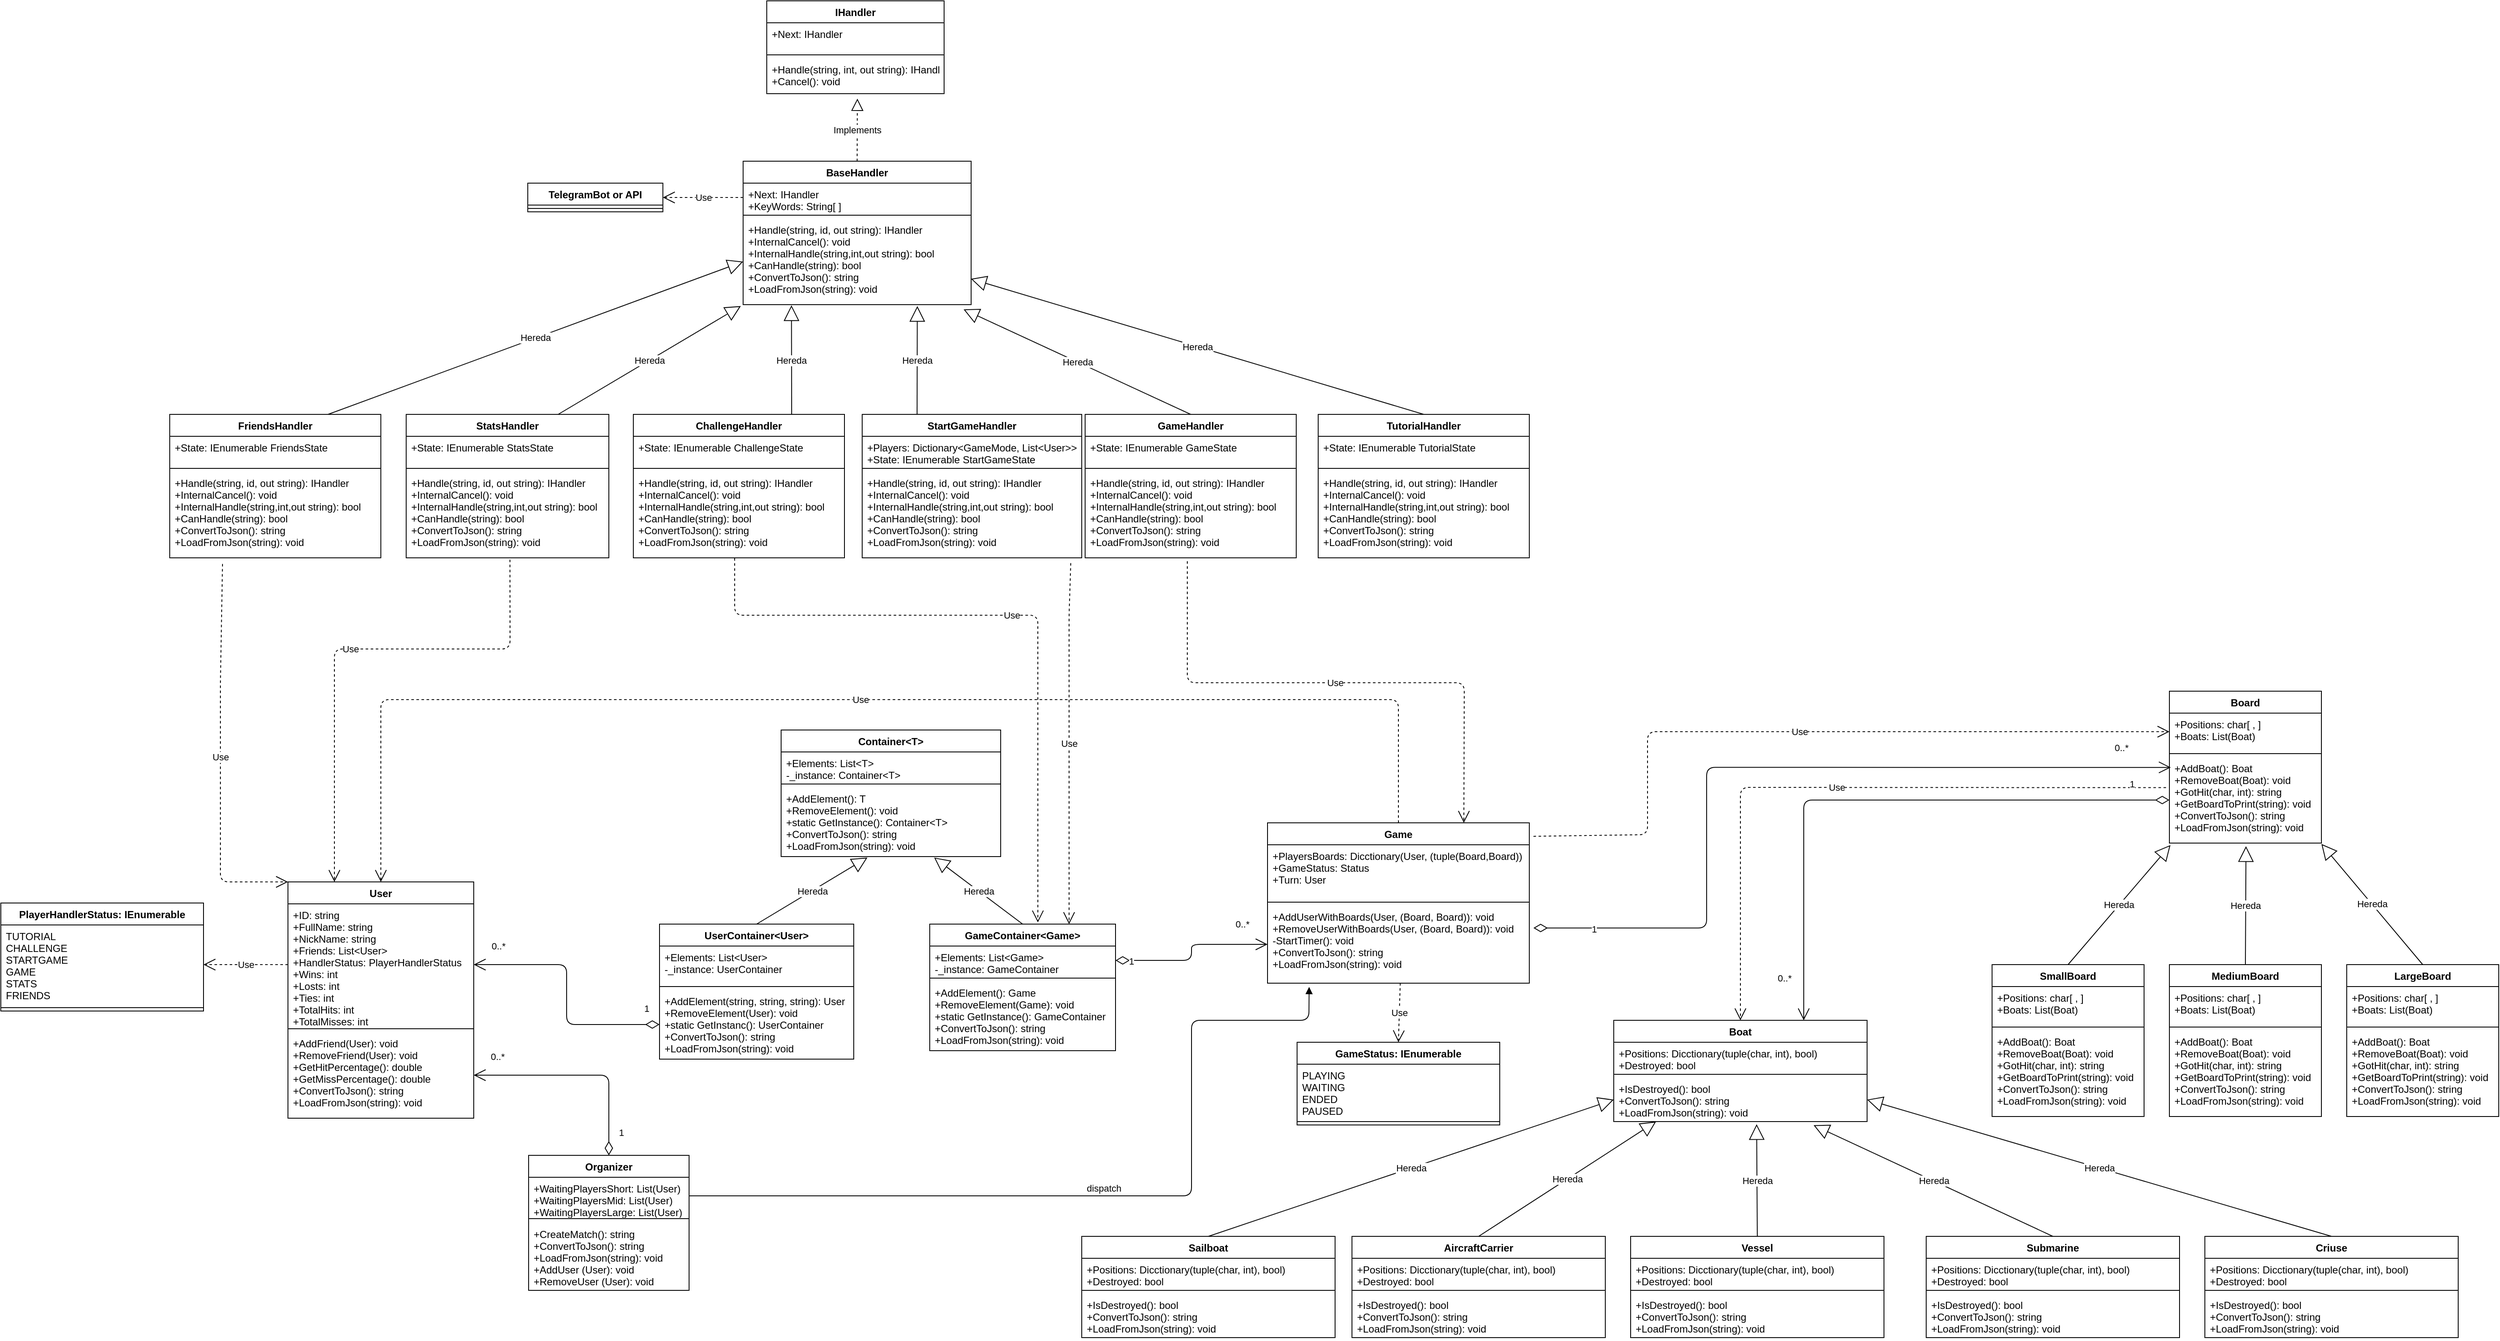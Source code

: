 <mxfile>
    <diagram id="zNFyZ4YqmQJ5ln-JkC30" name="Page-1">
        <mxGraphModel dx="1958" dy="2769" grid="1" gridSize="10" guides="1" tooltips="1" connect="1" arrows="1" fold="1" page="1" pageScale="1" pageWidth="827" pageHeight="1169" math="0" shadow="0">
            <root>
                <mxCell id="0"/>
                <mxCell id="1" parent="0"/>
                <mxCell id="10" value="Board" style="swimlane;fontStyle=1;align=center;verticalAlign=top;childLayout=stackLayout;horizontal=1;startSize=26;horizontalStack=0;resizeParent=1;resizeParentMax=0;resizeLast=0;collapsible=1;marginBottom=0;" parent="1" vertex="1">
                    <mxGeometry x="1978" y="-630" width="180" height="180" as="geometry"/>
                </mxCell>
                <mxCell id="11" value="+Positions: char[ , ]&#10;+Boats: List(Boat)&#10;" style="text;strokeColor=none;fillColor=none;align=left;verticalAlign=top;spacingLeft=4;spacingRight=4;overflow=hidden;rotatable=0;points=[[0,0.5],[1,0.5]];portConstraint=eastwest;" parent="10" vertex="1">
                    <mxGeometry y="26" width="180" height="44" as="geometry"/>
                </mxCell>
                <mxCell id="12" value="" style="line;strokeWidth=1;fillColor=none;align=left;verticalAlign=middle;spacingTop=-1;spacingLeft=3;spacingRight=3;rotatable=0;labelPosition=right;points=[];portConstraint=eastwest;" parent="10" vertex="1">
                    <mxGeometry y="70" width="180" height="8" as="geometry"/>
                </mxCell>
                <mxCell id="13" value="+AddBoat(): Boat&#10;+RemoveBoat(Boat): void&#10;+GotHit(char, int): string&#10;+GetBoardToPrint(string): void&#10;+ConvertToJson(): string&#10;+LoadFromJson(string): void" style="text;strokeColor=none;fillColor=none;align=left;verticalAlign=top;spacingLeft=4;spacingRight=4;overflow=hidden;rotatable=0;points=[[0,0.5],[1,0.5]];portConstraint=eastwest;" parent="10" vertex="1">
                    <mxGeometry y="78" width="180" height="102" as="geometry"/>
                </mxCell>
                <mxCell id="14" value="Boat" style="swimlane;fontStyle=1;align=center;verticalAlign=top;childLayout=stackLayout;horizontal=1;startSize=26;horizontalStack=0;resizeParent=1;resizeParentMax=0;resizeLast=0;collapsible=1;marginBottom=0;" parent="1" vertex="1">
                    <mxGeometry x="1320" y="-240" width="300" height="120" as="geometry"/>
                </mxCell>
                <mxCell id="15" value="+Positions: Dicctionary(tuple(char, int), bool)&#10;+Destroyed: bool" style="text;strokeColor=none;fillColor=none;align=left;verticalAlign=top;spacingLeft=4;spacingRight=4;overflow=hidden;rotatable=0;points=[[0,0.5],[1,0.5]];portConstraint=eastwest;" parent="14" vertex="1">
                    <mxGeometry y="26" width="300" height="34" as="geometry"/>
                </mxCell>
                <mxCell id="16" value="" style="line;strokeWidth=1;fillColor=none;align=left;verticalAlign=middle;spacingTop=-1;spacingLeft=3;spacingRight=3;rotatable=0;labelPosition=right;points=[];portConstraint=eastwest;" parent="14" vertex="1">
                    <mxGeometry y="60" width="300" height="8" as="geometry"/>
                </mxCell>
                <mxCell id="17" value="+IsDestroyed(): bool&#10;+ConvertToJson(): string&#10;+LoadFromJson(string): void" style="text;strokeColor=none;fillColor=none;align=left;verticalAlign=top;spacingLeft=4;spacingRight=4;overflow=hidden;rotatable=0;points=[[0,0.5],[1,0.5]];portConstraint=eastwest;" parent="14" vertex="1">
                    <mxGeometry y="68" width="300" height="52" as="geometry"/>
                </mxCell>
                <mxCell id="22" value="GameStatus: IEnumerable" style="swimlane;fontStyle=1;align=center;verticalAlign=top;childLayout=stackLayout;horizontal=1;startSize=26;horizontalStack=0;resizeParent=1;resizeParentMax=0;resizeLast=0;collapsible=1;marginBottom=0;" parent="1" vertex="1">
                    <mxGeometry x="945" y="-214" width="240" height="98" as="geometry"/>
                </mxCell>
                <mxCell id="23" value="PLAYING&#10;WAITING&#10;ENDED&#10;PAUSED" style="text;strokeColor=none;fillColor=none;align=left;verticalAlign=top;spacingLeft=4;spacingRight=4;overflow=hidden;rotatable=0;points=[[0,0.5],[1,0.5]];portConstraint=eastwest;" parent="22" vertex="1">
                    <mxGeometry y="26" width="240" height="64" as="geometry"/>
                </mxCell>
                <mxCell id="24" value="" style="line;strokeWidth=1;fillColor=none;align=left;verticalAlign=middle;spacingTop=-1;spacingLeft=3;spacingRight=3;rotatable=0;labelPosition=right;points=[];portConstraint=eastwest;" parent="22" vertex="1">
                    <mxGeometry y="90" width="240" height="8" as="geometry"/>
                </mxCell>
                <mxCell id="26" value="Organizer" style="swimlane;fontStyle=1;align=center;verticalAlign=top;childLayout=stackLayout;horizontal=1;startSize=26;horizontalStack=0;resizeParent=1;resizeParentMax=0;resizeLast=0;collapsible=1;marginBottom=0;" parent="1" vertex="1">
                    <mxGeometry x="35" y="-80" width="190" height="160" as="geometry"/>
                </mxCell>
                <mxCell id="27" value="+WaitingPlayersShort: List(User)&#10;+WaitingPlayersMid: List(User)&#10;+WaitingPlayersLarge: List(User)&#10;" style="text;strokeColor=none;fillColor=none;align=left;verticalAlign=top;spacingLeft=4;spacingRight=4;overflow=hidden;rotatable=0;points=[[0,0.5],[1,0.5]];portConstraint=eastwest;" parent="26" vertex="1">
                    <mxGeometry y="26" width="190" height="44" as="geometry"/>
                </mxCell>
                <mxCell id="28" value="" style="line;strokeWidth=1;fillColor=none;align=left;verticalAlign=middle;spacingTop=-1;spacingLeft=3;spacingRight=3;rotatable=0;labelPosition=right;points=[];portConstraint=eastwest;" parent="26" vertex="1">
                    <mxGeometry y="70" width="190" height="10" as="geometry"/>
                </mxCell>
                <mxCell id="29" value="+CreateMatch(): string&#10;+ConvertToJson(): string&#10;+LoadFromJson(string): void&#10;+AddUser (User): void&#10;+RemoveUser (User): void" style="text;strokeColor=none;fillColor=none;align=left;verticalAlign=top;spacingLeft=4;spacingRight=4;overflow=hidden;rotatable=0;points=[[0,0.5],[1,0.5]];portConstraint=eastwest;" parent="26" vertex="1">
                    <mxGeometry y="80" width="190" height="80" as="geometry"/>
                </mxCell>
                <mxCell id="30" value="TelegramBot or API" style="swimlane;fontStyle=1;align=center;verticalAlign=top;childLayout=stackLayout;horizontal=1;startSize=26;horizontalStack=0;resizeParent=1;resizeParentMax=0;resizeLast=0;collapsible=1;marginBottom=0;" parent="1" vertex="1">
                    <mxGeometry x="34" y="-1232" width="160" height="34" as="geometry"/>
                </mxCell>
                <mxCell id="32" value="" style="line;strokeWidth=1;fillColor=none;align=left;verticalAlign=middle;spacingTop=-1;spacingLeft=3;spacingRight=3;rotatable=0;labelPosition=right;points=[];portConstraint=eastwest;" parent="30" vertex="1">
                    <mxGeometry y="26" width="160" height="8" as="geometry"/>
                </mxCell>
                <mxCell id="38" value="UserContainer&lt;User&gt;" style="swimlane;fontStyle=1;align=center;verticalAlign=top;childLayout=stackLayout;horizontal=1;startSize=26;horizontalStack=0;resizeParent=1;resizeParentMax=0;resizeLast=0;collapsible=1;marginBottom=0;" parent="1" vertex="1">
                    <mxGeometry x="190" y="-354" width="230" height="160" as="geometry"/>
                </mxCell>
                <mxCell id="39" value="+Elements: List&lt;User&gt;&#10;-_instance: UserContainer" style="text;strokeColor=none;fillColor=none;align=left;verticalAlign=top;spacingLeft=4;spacingRight=4;overflow=hidden;rotatable=0;points=[[0,0.5],[1,0.5]];portConstraint=eastwest;" parent="38" vertex="1">
                    <mxGeometry y="26" width="230" height="44" as="geometry"/>
                </mxCell>
                <mxCell id="40" value="" style="line;strokeWidth=1;fillColor=none;align=left;verticalAlign=middle;spacingTop=-1;spacingLeft=3;spacingRight=3;rotatable=0;labelPosition=right;points=[];portConstraint=eastwest;" parent="38" vertex="1">
                    <mxGeometry y="70" width="230" height="8" as="geometry"/>
                </mxCell>
                <mxCell id="41" value="+AddElement(string, string, string): User&#10;+RemoveElement(User): void&#10;+static GetInstanc(): UserContainer&#10;+ConvertToJson(): string&#10;+LoadFromJson(string): void" style="text;strokeColor=none;fillColor=none;align=left;verticalAlign=top;spacingLeft=4;spacingRight=4;overflow=hidden;rotatable=0;points=[[0,0.5],[1,0.5]];portConstraint=eastwest;" parent="38" vertex="1">
                    <mxGeometry y="78" width="230" height="82" as="geometry"/>
                </mxCell>
                <mxCell id="46" value="BaseHandler" style="swimlane;fontStyle=1;align=center;verticalAlign=top;childLayout=stackLayout;horizontal=1;startSize=26;horizontalStack=0;resizeParent=1;resizeParentMax=0;resizeLast=0;collapsible=1;marginBottom=0;" parent="1" vertex="1">
                    <mxGeometry x="289" y="-1258" width="270" height="170" as="geometry"/>
                </mxCell>
                <mxCell id="47" value="+Next: IHandler&#10;+KeyWords: String[ ]" style="text;strokeColor=none;fillColor=none;align=left;verticalAlign=top;spacingLeft=4;spacingRight=4;overflow=hidden;rotatable=0;points=[[0,0.5],[1,0.5]];portConstraint=eastwest;" parent="46" vertex="1">
                    <mxGeometry y="26" width="270" height="34" as="geometry"/>
                </mxCell>
                <mxCell id="48" value="" style="line;strokeWidth=1;fillColor=none;align=left;verticalAlign=middle;spacingTop=-1;spacingLeft=3;spacingRight=3;rotatable=0;labelPosition=right;points=[];portConstraint=eastwest;" parent="46" vertex="1">
                    <mxGeometry y="60" width="270" height="8" as="geometry"/>
                </mxCell>
                <mxCell id="49" value="+Handle(string, id, out string): IHandler&#10;+InternalCancel(): void&#10;+InternalHandle(string,int,out string): bool&#10;+CanHandle(string): bool&#10;+ConvertToJson(): string&#10;+LoadFromJson(string): void" style="text;strokeColor=none;fillColor=none;align=left;verticalAlign=top;spacingLeft=4;spacingRight=4;overflow=hidden;rotatable=0;points=[[0,0.5],[1,0.5]];portConstraint=eastwest;" parent="46" vertex="1">
                    <mxGeometry y="68" width="270" height="102" as="geometry"/>
                </mxCell>
                <mxCell id="50" value="GameContainer&lt;Game&gt;" style="swimlane;fontStyle=1;align=center;verticalAlign=top;childLayout=stackLayout;horizontal=1;startSize=26;horizontalStack=0;resizeParent=1;resizeParentMax=0;resizeLast=0;collapsible=1;marginBottom=0;" parent="1" vertex="1">
                    <mxGeometry x="510" y="-354" width="220" height="150" as="geometry"/>
                </mxCell>
                <mxCell id="51" value="+Elements: List&lt;Game&gt;&#10;-_instance: GameContainer" style="text;strokeColor=none;fillColor=none;align=left;verticalAlign=top;spacingLeft=4;spacingRight=4;overflow=hidden;rotatable=0;points=[[0,0.5],[1,0.5]];portConstraint=eastwest;" parent="50" vertex="1">
                    <mxGeometry y="26" width="220" height="34" as="geometry"/>
                </mxCell>
                <mxCell id="52" value="" style="line;strokeWidth=1;fillColor=none;align=left;verticalAlign=middle;spacingTop=-1;spacingLeft=3;spacingRight=3;rotatable=0;labelPosition=right;points=[];portConstraint=eastwest;" parent="50" vertex="1">
                    <mxGeometry y="60" width="220" height="8" as="geometry"/>
                </mxCell>
                <mxCell id="53" value="+AddElement(): Game&#10;+RemoveElement(Game): void&#10;+static GetInstance(): GameContainer&#10;+ConvertToJson(): string&#10;+LoadFromJson(string): void" style="text;strokeColor=none;fillColor=none;align=left;verticalAlign=top;spacingLeft=4;spacingRight=4;overflow=hidden;rotatable=0;points=[[0,0.5],[1,0.5]];portConstraint=eastwest;" parent="50" vertex="1">
                    <mxGeometry y="68" width="220" height="82" as="geometry"/>
                </mxCell>
                <mxCell id="54" value="StartGameHandler" style="swimlane;fontStyle=1;align=center;verticalAlign=top;childLayout=stackLayout;horizontal=1;startSize=26;horizontalStack=0;resizeParent=1;resizeParentMax=0;resizeLast=0;collapsible=1;marginBottom=0;" parent="1" vertex="1">
                    <mxGeometry x="430" y="-958" width="260" height="170" as="geometry"/>
                </mxCell>
                <mxCell id="55" value="+Players: Dictionary&lt;GameMode, List&lt;User&gt;&gt;&#10;+State: IEnumerable StartGameState&#10;" style="text;strokeColor=none;fillColor=none;align=left;verticalAlign=top;spacingLeft=4;spacingRight=4;overflow=hidden;rotatable=0;points=[[0,0.5],[1,0.5]];portConstraint=eastwest;" parent="54" vertex="1">
                    <mxGeometry y="26" width="260" height="34" as="geometry"/>
                </mxCell>
                <mxCell id="56" value="" style="line;strokeWidth=1;fillColor=none;align=left;verticalAlign=middle;spacingTop=-1;spacingLeft=3;spacingRight=3;rotatable=0;labelPosition=right;points=[];portConstraint=eastwest;" parent="54" vertex="1">
                    <mxGeometry y="60" width="260" height="8" as="geometry"/>
                </mxCell>
                <mxCell id="57" value="+Handle(string, id, out string): IHandler&#10;+InternalCancel(): void&#10;+InternalHandle(string,int,out string): bool&#10;+CanHandle(string): bool&#10;+ConvertToJson(): string&#10;+LoadFromJson(string): void" style="text;strokeColor=none;fillColor=none;align=left;verticalAlign=top;spacingLeft=4;spacingRight=4;overflow=hidden;rotatable=0;points=[[0,0.5],[1,0.5]];portConstraint=eastwest;" parent="54" vertex="1">
                    <mxGeometry y="68" width="260" height="102" as="geometry"/>
                </mxCell>
                <mxCell id="62" value="TutorialHandler" style="swimlane;fontStyle=1;align=center;verticalAlign=top;childLayout=stackLayout;horizontal=1;startSize=26;horizontalStack=0;resizeParent=1;resizeParentMax=0;resizeLast=0;collapsible=1;marginBottom=0;" parent="1" vertex="1">
                    <mxGeometry x="970" y="-958" width="250" height="170" as="geometry"/>
                </mxCell>
                <mxCell id="63" value="+State: IEnumerable TutorialState" style="text;strokeColor=none;fillColor=none;align=left;verticalAlign=top;spacingLeft=4;spacingRight=4;overflow=hidden;rotatable=0;points=[[0,0.5],[1,0.5]];portConstraint=eastwest;" parent="62" vertex="1">
                    <mxGeometry y="26" width="250" height="34" as="geometry"/>
                </mxCell>
                <mxCell id="64" value="" style="line;strokeWidth=1;fillColor=none;align=left;verticalAlign=middle;spacingTop=-1;spacingLeft=3;spacingRight=3;rotatable=0;labelPosition=right;points=[];portConstraint=eastwest;" parent="62" vertex="1">
                    <mxGeometry y="60" width="250" height="8" as="geometry"/>
                </mxCell>
                <mxCell id="65" value="+Handle(string, id, out string): IHandler&#10;+InternalCancel(): void&#10;+InternalHandle(string,int,out string): bool&#10;+CanHandle(string): bool&#10;+ConvertToJson(): string&#10;+LoadFromJson(string): void" style="text;strokeColor=none;fillColor=none;align=left;verticalAlign=top;spacingLeft=4;spacingRight=4;overflow=hidden;rotatable=0;points=[[0,0.5],[1,0.5]];portConstraint=eastwest;" parent="62" vertex="1">
                    <mxGeometry y="68" width="250" height="102" as="geometry"/>
                </mxCell>
                <mxCell id="66" value="ChallengeHandler" style="swimlane;fontStyle=1;align=center;verticalAlign=top;childLayout=stackLayout;horizontal=1;startSize=26;horizontalStack=0;resizeParent=1;resizeParentMax=0;resizeLast=0;collapsible=1;marginBottom=0;" parent="1" vertex="1">
                    <mxGeometry x="159" y="-958" width="250" height="170" as="geometry"/>
                </mxCell>
                <mxCell id="67" value="+State: IEnumerable ChallengeState" style="text;strokeColor=none;fillColor=none;align=left;verticalAlign=top;spacingLeft=4;spacingRight=4;overflow=hidden;rotatable=0;points=[[0,0.5],[1,0.5]];portConstraint=eastwest;" parent="66" vertex="1">
                    <mxGeometry y="26" width="250" height="34" as="geometry"/>
                </mxCell>
                <mxCell id="68" value="" style="line;strokeWidth=1;fillColor=none;align=left;verticalAlign=middle;spacingTop=-1;spacingLeft=3;spacingRight=3;rotatable=0;labelPosition=right;points=[];portConstraint=eastwest;" parent="66" vertex="1">
                    <mxGeometry y="60" width="250" height="8" as="geometry"/>
                </mxCell>
                <mxCell id="69" value="+Handle(string, id, out string): IHandler&#10;+InternalCancel(): void&#10;+InternalHandle(string,int,out string): bool&#10;+CanHandle(string): bool&#10;+ConvertToJson(): string&#10;+LoadFromJson(string): void" style="text;strokeColor=none;fillColor=none;align=left;verticalAlign=top;spacingLeft=4;spacingRight=4;overflow=hidden;rotatable=0;points=[[0,0.5],[1,0.5]];portConstraint=eastwest;" parent="66" vertex="1">
                    <mxGeometry y="68" width="250" height="102" as="geometry"/>
                </mxCell>
                <mxCell id="71" value="StatsHandler" style="swimlane;fontStyle=1;align=center;verticalAlign=top;childLayout=stackLayout;horizontal=1;startSize=26;horizontalStack=0;resizeParent=1;resizeParentMax=0;resizeLast=0;collapsible=1;marginBottom=0;" parent="1" vertex="1">
                    <mxGeometry x="-110" y="-958" width="240" height="170" as="geometry"/>
                </mxCell>
                <mxCell id="72" value="+State: IEnumerable StatsState" style="text;strokeColor=none;fillColor=none;align=left;verticalAlign=top;spacingLeft=4;spacingRight=4;overflow=hidden;rotatable=0;points=[[0,0.5],[1,0.5]];portConstraint=eastwest;" parent="71" vertex="1">
                    <mxGeometry y="26" width="240" height="34" as="geometry"/>
                </mxCell>
                <mxCell id="73" value="" style="line;strokeWidth=1;fillColor=none;align=left;verticalAlign=middle;spacingTop=-1;spacingLeft=3;spacingRight=3;rotatable=0;labelPosition=right;points=[];portConstraint=eastwest;" parent="71" vertex="1">
                    <mxGeometry y="60" width="240" height="8" as="geometry"/>
                </mxCell>
                <mxCell id="74" value="+Handle(string, id, out string): IHandler&#10;+InternalCancel(): void&#10;+InternalHandle(string,int,out string): bool&#10;+CanHandle(string): bool&#10;+ConvertToJson(): string&#10;+LoadFromJson(string): void" style="text;strokeColor=none;fillColor=none;align=left;verticalAlign=top;spacingLeft=4;spacingRight=4;overflow=hidden;rotatable=0;points=[[0,0.5],[1,0.5]];portConstraint=eastwest;" parent="71" vertex="1">
                    <mxGeometry y="68" width="240" height="102" as="geometry"/>
                </mxCell>
                <mxCell id="77" value="PlayerHandlerStatus: IEnumerable" style="swimlane;fontStyle=1;align=center;verticalAlign=top;childLayout=stackLayout;horizontal=1;startSize=26;horizontalStack=0;resizeParent=1;resizeParentMax=0;resizeLast=0;collapsible=1;marginBottom=0;" parent="1" vertex="1">
                    <mxGeometry x="-590" y="-379" width="240" height="128" as="geometry"/>
                </mxCell>
                <mxCell id="78" value="TUTORIAL&#10;CHALLENGE&#10;STARTGAME&#10;GAME&#10;STATS&#10;FRIENDS" style="text;strokeColor=none;fillColor=none;align=left;verticalAlign=top;spacingLeft=4;spacingRight=4;overflow=hidden;rotatable=0;points=[[0,0.5],[1,0.5]];portConstraint=eastwest;" parent="77" vertex="1">
                    <mxGeometry y="26" width="240" height="94" as="geometry"/>
                </mxCell>
                <mxCell id="79" value="" style="line;strokeWidth=1;fillColor=none;align=left;verticalAlign=middle;spacingTop=-1;spacingLeft=3;spacingRight=3;rotatable=0;labelPosition=right;points=[];portConstraint=eastwest;" parent="77" vertex="1">
                    <mxGeometry y="120" width="240" height="8" as="geometry"/>
                </mxCell>
                <mxCell id="80" value="GameHandler" style="swimlane;fontStyle=1;align=center;verticalAlign=top;childLayout=stackLayout;horizontal=1;startSize=26;horizontalStack=0;resizeParent=1;resizeParentMax=0;resizeLast=0;collapsible=1;marginBottom=0;" parent="1" vertex="1">
                    <mxGeometry x="694" y="-958" width="250" height="170" as="geometry"/>
                </mxCell>
                <mxCell id="81" value="+State: IEnumerable GameState" style="text;strokeColor=none;fillColor=none;align=left;verticalAlign=top;spacingLeft=4;spacingRight=4;overflow=hidden;rotatable=0;points=[[0,0.5],[1,0.5]];portConstraint=eastwest;" parent="80" vertex="1">
                    <mxGeometry y="26" width="250" height="34" as="geometry"/>
                </mxCell>
                <mxCell id="82" value="" style="line;strokeWidth=1;fillColor=none;align=left;verticalAlign=middle;spacingTop=-1;spacingLeft=3;spacingRight=3;rotatable=0;labelPosition=right;points=[];portConstraint=eastwest;" parent="80" vertex="1">
                    <mxGeometry y="60" width="250" height="8" as="geometry"/>
                </mxCell>
                <mxCell id="83" value="+Handle(string, id, out string): IHandler&#10;+InternalCancel(): void&#10;+InternalHandle(string,int,out string): bool&#10;+CanHandle(string): bool&#10;+ConvertToJson(): string&#10;+LoadFromJson(string): void" style="text;strokeColor=none;fillColor=none;align=left;verticalAlign=top;spacingLeft=4;spacingRight=4;overflow=hidden;rotatable=0;points=[[0,0.5],[1,0.5]];portConstraint=eastwest;" parent="80" vertex="1">
                    <mxGeometry y="68" width="250" height="102" as="geometry"/>
                </mxCell>
                <mxCell id="42" value="IHandler" style="swimlane;fontStyle=1;align=center;verticalAlign=top;childLayout=stackLayout;horizontal=1;startSize=26;horizontalStack=0;resizeParent=1;resizeParentMax=0;resizeLast=0;collapsible=1;marginBottom=0;" parent="1" vertex="1">
                    <mxGeometry x="317" y="-1448" width="210" height="110" as="geometry"/>
                </mxCell>
                <mxCell id="43" value="+Next: IHandler" style="text;strokeColor=none;fillColor=none;align=left;verticalAlign=top;spacingLeft=4;spacingRight=4;overflow=hidden;rotatable=0;points=[[0,0.5],[1,0.5]];portConstraint=eastwest;" parent="42" vertex="1">
                    <mxGeometry y="26" width="210" height="34" as="geometry"/>
                </mxCell>
                <mxCell id="44" value="" style="line;strokeWidth=1;fillColor=none;align=left;verticalAlign=middle;spacingTop=-1;spacingLeft=3;spacingRight=3;rotatable=0;labelPosition=right;points=[];portConstraint=eastwest;" parent="42" vertex="1">
                    <mxGeometry y="60" width="210" height="8" as="geometry"/>
                </mxCell>
                <mxCell id="45" value="+Handle(string, int, out string): IHandler&#10;+Cancel(): void" style="text;strokeColor=none;fillColor=none;align=left;verticalAlign=top;spacingLeft=4;spacingRight=4;overflow=hidden;rotatable=0;points=[[0,0.5],[1,0.5]];portConstraint=eastwest;" parent="42" vertex="1">
                    <mxGeometry y="68" width="210" height="42" as="geometry"/>
                </mxCell>
                <mxCell id="84" value="FriendsHandler" style="swimlane;fontStyle=1;align=center;verticalAlign=top;childLayout=stackLayout;horizontal=1;startSize=26;horizontalStack=0;resizeParent=1;resizeParentMax=0;resizeLast=0;collapsible=1;marginBottom=0;" parent="1" vertex="1">
                    <mxGeometry x="-390" y="-958" width="250" height="170" as="geometry"/>
                </mxCell>
                <mxCell id="85" value="+State: IEnumerable FriendsState" style="text;strokeColor=none;fillColor=none;align=left;verticalAlign=top;spacingLeft=4;spacingRight=4;overflow=hidden;rotatable=0;points=[[0,0.5],[1,0.5]];portConstraint=eastwest;" parent="84" vertex="1">
                    <mxGeometry y="26" width="250" height="34" as="geometry"/>
                </mxCell>
                <mxCell id="86" value="" style="line;strokeWidth=1;fillColor=none;align=left;verticalAlign=middle;spacingTop=-1;spacingLeft=3;spacingRight=3;rotatable=0;labelPosition=right;points=[];portConstraint=eastwest;" parent="84" vertex="1">
                    <mxGeometry y="60" width="250" height="8" as="geometry"/>
                </mxCell>
                <mxCell id="87" value="+Handle(string, id, out string): IHandler&#10;+InternalCancel(): void&#10;+InternalHandle(string,int,out string): bool&#10;+CanHandle(string): bool&#10;+ConvertToJson(): string&#10;+LoadFromJson(string): void" style="text;strokeColor=none;fillColor=none;align=left;verticalAlign=top;spacingLeft=4;spacingRight=4;overflow=hidden;rotatable=0;points=[[0,0.5],[1,0.5]];portConstraint=eastwest;" parent="84" vertex="1">
                    <mxGeometry y="68" width="250" height="102" as="geometry"/>
                </mxCell>
                <mxCell id="88" value="Container&lt;T&gt;" style="swimlane;fontStyle=1;align=center;verticalAlign=top;childLayout=stackLayout;horizontal=1;startSize=26;horizontalStack=0;resizeParent=1;resizeParentMax=0;resizeLast=0;collapsible=1;marginBottom=0;" parent="1" vertex="1">
                    <mxGeometry x="334" y="-584" width="260" height="150" as="geometry"/>
                </mxCell>
                <mxCell id="89" value="+Elements: List&lt;T&gt;&#10;-_instance: Container&lt;T&gt;" style="text;strokeColor=none;fillColor=none;align=left;verticalAlign=top;spacingLeft=4;spacingRight=4;overflow=hidden;rotatable=0;points=[[0,0.5],[1,0.5]];portConstraint=eastwest;" parent="88" vertex="1">
                    <mxGeometry y="26" width="260" height="34" as="geometry"/>
                </mxCell>
                <mxCell id="90" value="" style="line;strokeWidth=1;fillColor=none;align=left;verticalAlign=middle;spacingTop=-1;spacingLeft=3;spacingRight=3;rotatable=0;labelPosition=right;points=[];portConstraint=eastwest;" parent="88" vertex="1">
                    <mxGeometry y="60" width="260" height="8" as="geometry"/>
                </mxCell>
                <mxCell id="91" value="+AddElement(): T&#10;+RemoveElement(): void&#10;+static GetInstance(): Container&lt;T&gt;&#10;+ConvertToJson(): string&#10;+LoadFromJson(string): void" style="text;strokeColor=none;fillColor=none;align=left;verticalAlign=top;spacingLeft=4;spacingRight=4;overflow=hidden;rotatable=0;points=[[0,0.5],[1,0.5]];portConstraint=eastwest;" parent="88" vertex="1">
                    <mxGeometry y="68" width="260" height="82" as="geometry"/>
                </mxCell>
                <mxCell id="93" value="SmallBoard" style="swimlane;fontStyle=1;align=center;verticalAlign=top;childLayout=stackLayout;horizontal=1;startSize=26;horizontalStack=0;resizeParent=1;resizeParentMax=0;resizeLast=0;collapsible=1;marginBottom=0;" parent="1" vertex="1">
                    <mxGeometry x="1768" y="-306" width="180" height="180" as="geometry"/>
                </mxCell>
                <mxCell id="94" value="+Positions: char[ , ]&#10;+Boats: List(Boat)&#10;" style="text;strokeColor=none;fillColor=none;align=left;verticalAlign=top;spacingLeft=4;spacingRight=4;overflow=hidden;rotatable=0;points=[[0,0.5],[1,0.5]];portConstraint=eastwest;" parent="93" vertex="1">
                    <mxGeometry y="26" width="180" height="44" as="geometry"/>
                </mxCell>
                <mxCell id="95" value="" style="line;strokeWidth=1;fillColor=none;align=left;verticalAlign=middle;spacingTop=-1;spacingLeft=3;spacingRight=3;rotatable=0;labelPosition=right;points=[];portConstraint=eastwest;" parent="93" vertex="1">
                    <mxGeometry y="70" width="180" height="8" as="geometry"/>
                </mxCell>
                <mxCell id="96" value="+AddBoat(): Boat&#10;+RemoveBoat(Boat): void&#10;+GotHit(char, int): string&#10;+GetBoardToPrint(string): void&#10;+ConvertToJson(): string&#10;+LoadFromJson(string): void" style="text;strokeColor=none;fillColor=none;align=left;verticalAlign=top;spacingLeft=4;spacingRight=4;overflow=hidden;rotatable=0;points=[[0,0.5],[1,0.5]];portConstraint=eastwest;" parent="93" vertex="1">
                    <mxGeometry y="78" width="180" height="102" as="geometry"/>
                </mxCell>
                <mxCell id="97" value="MediumBoard" style="swimlane;fontStyle=1;align=center;verticalAlign=top;childLayout=stackLayout;horizontal=1;startSize=26;horizontalStack=0;resizeParent=1;resizeParentMax=0;resizeLast=0;collapsible=1;marginBottom=0;" parent="1" vertex="1">
                    <mxGeometry x="1978" y="-306" width="180" height="180" as="geometry"/>
                </mxCell>
                <mxCell id="98" value="+Positions: char[ , ]&#10;+Boats: List(Boat)&#10;" style="text;strokeColor=none;fillColor=none;align=left;verticalAlign=top;spacingLeft=4;spacingRight=4;overflow=hidden;rotatable=0;points=[[0,0.5],[1,0.5]];portConstraint=eastwest;" parent="97" vertex="1">
                    <mxGeometry y="26" width="180" height="44" as="geometry"/>
                </mxCell>
                <mxCell id="99" value="" style="line;strokeWidth=1;fillColor=none;align=left;verticalAlign=middle;spacingTop=-1;spacingLeft=3;spacingRight=3;rotatable=0;labelPosition=right;points=[];portConstraint=eastwest;" parent="97" vertex="1">
                    <mxGeometry y="70" width="180" height="8" as="geometry"/>
                </mxCell>
                <mxCell id="100" value="+AddBoat(): Boat&#10;+RemoveBoat(Boat): void&#10;+GotHit(char, int): string&#10;+GetBoardToPrint(string): void&#10;+ConvertToJson(): string&#10;+LoadFromJson(string): void" style="text;strokeColor=none;fillColor=none;align=left;verticalAlign=top;spacingLeft=4;spacingRight=4;overflow=hidden;rotatable=0;points=[[0,0.5],[1,0.5]];portConstraint=eastwest;" parent="97" vertex="1">
                    <mxGeometry y="78" width="180" height="102" as="geometry"/>
                </mxCell>
                <mxCell id="101" value="LargeBoard" style="swimlane;fontStyle=1;align=center;verticalAlign=top;childLayout=stackLayout;horizontal=1;startSize=26;horizontalStack=0;resizeParent=1;resizeParentMax=0;resizeLast=0;collapsible=1;marginBottom=0;" parent="1" vertex="1">
                    <mxGeometry x="2188" y="-306" width="180" height="180" as="geometry"/>
                </mxCell>
                <mxCell id="102" value="+Positions: char[ , ]&#10;+Boats: List(Boat)&#10;" style="text;strokeColor=none;fillColor=none;align=left;verticalAlign=top;spacingLeft=4;spacingRight=4;overflow=hidden;rotatable=0;points=[[0,0.5],[1,0.5]];portConstraint=eastwest;" parent="101" vertex="1">
                    <mxGeometry y="26" width="180" height="44" as="geometry"/>
                </mxCell>
                <mxCell id="103" value="" style="line;strokeWidth=1;fillColor=none;align=left;verticalAlign=middle;spacingTop=-1;spacingLeft=3;spacingRight=3;rotatable=0;labelPosition=right;points=[];portConstraint=eastwest;" parent="101" vertex="1">
                    <mxGeometry y="70" width="180" height="8" as="geometry"/>
                </mxCell>
                <mxCell id="104" value="+AddBoat(): Boat&#10;+RemoveBoat(Boat): void&#10;+GotHit(char, int): string&#10;+GetBoardToPrint(string): void&#10;+ConvertToJson(): string&#10;+LoadFromJson(string): void" style="text;strokeColor=none;fillColor=none;align=left;verticalAlign=top;spacingLeft=4;spacingRight=4;overflow=hidden;rotatable=0;points=[[0,0.5],[1,0.5]];portConstraint=eastwest;" parent="101" vertex="1">
                    <mxGeometry y="78" width="180" height="102" as="geometry"/>
                </mxCell>
                <mxCell id="106" value="AircraftCarrier" style="swimlane;fontStyle=1;align=center;verticalAlign=top;childLayout=stackLayout;horizontal=1;startSize=26;horizontalStack=0;resizeParent=1;resizeParentMax=0;resizeLast=0;collapsible=1;marginBottom=0;" parent="1" vertex="1">
                    <mxGeometry x="1010" y="16" width="300" height="120" as="geometry"/>
                </mxCell>
                <mxCell id="107" value="+Positions: Dicctionary(tuple(char, int), bool)&#10;+Destroyed: bool" style="text;strokeColor=none;fillColor=none;align=left;verticalAlign=top;spacingLeft=4;spacingRight=4;overflow=hidden;rotatable=0;points=[[0,0.5],[1,0.5]];portConstraint=eastwest;" parent="106" vertex="1">
                    <mxGeometry y="26" width="300" height="34" as="geometry"/>
                </mxCell>
                <mxCell id="108" value="" style="line;strokeWidth=1;fillColor=none;align=left;verticalAlign=middle;spacingTop=-1;spacingLeft=3;spacingRight=3;rotatable=0;labelPosition=right;points=[];portConstraint=eastwest;" parent="106" vertex="1">
                    <mxGeometry y="60" width="300" height="8" as="geometry"/>
                </mxCell>
                <mxCell id="109" value="+IsDestroyed(): bool&#10;+ConvertToJson(): string&#10;+LoadFromJson(string): void" style="text;strokeColor=none;fillColor=none;align=left;verticalAlign=top;spacingLeft=4;spacingRight=4;overflow=hidden;rotatable=0;points=[[0,0.5],[1,0.5]];portConstraint=eastwest;" parent="106" vertex="1">
                    <mxGeometry y="68" width="300" height="52" as="geometry"/>
                </mxCell>
                <mxCell id="110" value="Vessel" style="swimlane;fontStyle=1;align=center;verticalAlign=top;childLayout=stackLayout;horizontal=1;startSize=26;horizontalStack=0;resizeParent=1;resizeParentMax=0;resizeLast=0;collapsible=1;marginBottom=0;" parent="1" vertex="1">
                    <mxGeometry x="1340" y="16" width="300" height="120" as="geometry"/>
                </mxCell>
                <mxCell id="111" value="+Positions: Dicctionary(tuple(char, int), bool)&#10;+Destroyed: bool" style="text;strokeColor=none;fillColor=none;align=left;verticalAlign=top;spacingLeft=4;spacingRight=4;overflow=hidden;rotatable=0;points=[[0,0.5],[1,0.5]];portConstraint=eastwest;" parent="110" vertex="1">
                    <mxGeometry y="26" width="300" height="34" as="geometry"/>
                </mxCell>
                <mxCell id="112" value="" style="line;strokeWidth=1;fillColor=none;align=left;verticalAlign=middle;spacingTop=-1;spacingLeft=3;spacingRight=3;rotatable=0;labelPosition=right;points=[];portConstraint=eastwest;" parent="110" vertex="1">
                    <mxGeometry y="60" width="300" height="8" as="geometry"/>
                </mxCell>
                <mxCell id="113" value="+IsDestroyed(): bool&#10;+ConvertToJson(): string&#10;+LoadFromJson(string): void" style="text;strokeColor=none;fillColor=none;align=left;verticalAlign=top;spacingLeft=4;spacingRight=4;overflow=hidden;rotatable=0;points=[[0,0.5],[1,0.5]];portConstraint=eastwest;" parent="110" vertex="1">
                    <mxGeometry y="68" width="300" height="52" as="geometry"/>
                </mxCell>
                <mxCell id="114" value="Submarine" style="swimlane;fontStyle=1;align=center;verticalAlign=top;childLayout=stackLayout;horizontal=1;startSize=26;horizontalStack=0;resizeParent=1;resizeParentMax=0;resizeLast=0;collapsible=1;marginBottom=0;" parent="1" vertex="1">
                    <mxGeometry x="1690" y="16" width="300" height="120" as="geometry"/>
                </mxCell>
                <mxCell id="115" value="+Positions: Dicctionary(tuple(char, int), bool)&#10;+Destroyed: bool" style="text;strokeColor=none;fillColor=none;align=left;verticalAlign=top;spacingLeft=4;spacingRight=4;overflow=hidden;rotatable=0;points=[[0,0.5],[1,0.5]];portConstraint=eastwest;" parent="114" vertex="1">
                    <mxGeometry y="26" width="300" height="34" as="geometry"/>
                </mxCell>
                <mxCell id="116" value="" style="line;strokeWidth=1;fillColor=none;align=left;verticalAlign=middle;spacingTop=-1;spacingLeft=3;spacingRight=3;rotatable=0;labelPosition=right;points=[];portConstraint=eastwest;" parent="114" vertex="1">
                    <mxGeometry y="60" width="300" height="8" as="geometry"/>
                </mxCell>
                <mxCell id="117" value="+IsDestroyed(): bool&#10;+ConvertToJson(): string&#10;+LoadFromJson(string): void" style="text;strokeColor=none;fillColor=none;align=left;verticalAlign=top;spacingLeft=4;spacingRight=4;overflow=hidden;rotatable=0;points=[[0,0.5],[1,0.5]];portConstraint=eastwest;" parent="114" vertex="1">
                    <mxGeometry y="68" width="300" height="52" as="geometry"/>
                </mxCell>
                <mxCell id="118" value="Criuse" style="swimlane;fontStyle=1;align=center;verticalAlign=top;childLayout=stackLayout;horizontal=1;startSize=26;horizontalStack=0;resizeParent=1;resizeParentMax=0;resizeLast=0;collapsible=1;marginBottom=0;" parent="1" vertex="1">
                    <mxGeometry x="2020" y="16" width="300" height="120" as="geometry"/>
                </mxCell>
                <mxCell id="119" value="+Positions: Dicctionary(tuple(char, int), bool)&#10;+Destroyed: bool" style="text;strokeColor=none;fillColor=none;align=left;verticalAlign=top;spacingLeft=4;spacingRight=4;overflow=hidden;rotatable=0;points=[[0,0.5],[1,0.5]];portConstraint=eastwest;" parent="118" vertex="1">
                    <mxGeometry y="26" width="300" height="34" as="geometry"/>
                </mxCell>
                <mxCell id="120" value="" style="line;strokeWidth=1;fillColor=none;align=left;verticalAlign=middle;spacingTop=-1;spacingLeft=3;spacingRight=3;rotatable=0;labelPosition=right;points=[];portConstraint=eastwest;" parent="118" vertex="1">
                    <mxGeometry y="60" width="300" height="8" as="geometry"/>
                </mxCell>
                <mxCell id="121" value="+IsDestroyed(): bool&#10;+ConvertToJson(): string&#10;+LoadFromJson(string): void" style="text;strokeColor=none;fillColor=none;align=left;verticalAlign=top;spacingLeft=4;spacingRight=4;overflow=hidden;rotatable=0;points=[[0,0.5],[1,0.5]];portConstraint=eastwest;" parent="118" vertex="1">
                    <mxGeometry y="68" width="300" height="52" as="geometry"/>
                </mxCell>
                <mxCell id="122" value="Sailboat" style="swimlane;fontStyle=1;align=center;verticalAlign=top;childLayout=stackLayout;horizontal=1;startSize=26;horizontalStack=0;resizeParent=1;resizeParentMax=0;resizeLast=0;collapsible=1;marginBottom=0;" parent="1" vertex="1">
                    <mxGeometry x="690" y="16" width="300" height="120" as="geometry"/>
                </mxCell>
                <mxCell id="123" value="+Positions: Dicctionary(tuple(char, int), bool)&#10;+Destroyed: bool" style="text;strokeColor=none;fillColor=none;align=left;verticalAlign=top;spacingLeft=4;spacingRight=4;overflow=hidden;rotatable=0;points=[[0,0.5],[1,0.5]];portConstraint=eastwest;" parent="122" vertex="1">
                    <mxGeometry y="26" width="300" height="34" as="geometry"/>
                </mxCell>
                <mxCell id="124" value="" style="line;strokeWidth=1;fillColor=none;align=left;verticalAlign=middle;spacingTop=-1;spacingLeft=3;spacingRight=3;rotatable=0;labelPosition=right;points=[];portConstraint=eastwest;" parent="122" vertex="1">
                    <mxGeometry y="60" width="300" height="8" as="geometry"/>
                </mxCell>
                <mxCell id="125" value="+IsDestroyed(): bool&#10;+ConvertToJson(): string&#10;+LoadFromJson(string): void" style="text;strokeColor=none;fillColor=none;align=left;verticalAlign=top;spacingLeft=4;spacingRight=4;overflow=hidden;rotatable=0;points=[[0,0.5],[1,0.5]];portConstraint=eastwest;" parent="122" vertex="1">
                    <mxGeometry y="68" width="300" height="52" as="geometry"/>
                </mxCell>
                <mxCell id="190" value="Implements" style="endArrow=block;dashed=1;endFill=0;endSize=12;html=1;entryX=0.511;entryY=1.139;entryDx=0;entryDy=0;entryPerimeter=0;exitX=0.5;exitY=0;exitDx=0;exitDy=0;" edge="1" parent="1" source="46" target="45">
                    <mxGeometry width="160" relative="1" as="geometry">
                        <mxPoint x="24" y="-1008" as="sourcePoint"/>
                        <mxPoint x="184" y="-1008" as="targetPoint"/>
                    </mxGeometry>
                </mxCell>
                <mxCell id="191" value="Hereda" style="endArrow=block;endSize=16;endFill=0;html=1;entryX=0.999;entryY=0.7;entryDx=0;entryDy=0;exitX=0.5;exitY=0;exitDx=0;exitDy=0;entryPerimeter=0;" edge="1" parent="1" source="62" target="49">
                    <mxGeometry width="160" relative="1" as="geometry">
                        <mxPoint x="94" y="-998" as="sourcePoint"/>
                        <mxPoint x="254" y="-998" as="targetPoint"/>
                    </mxGeometry>
                </mxCell>
                <mxCell id="197" value="Hereda" style="endArrow=block;endSize=16;endFill=0;html=1;entryX=0.007;entryY=1.023;entryDx=0;entryDy=0;exitX=0.5;exitY=0;exitDx=0;exitDy=0;entryPerimeter=0;" edge="1" parent="1" source="93" target="13">
                    <mxGeometry width="160" relative="1" as="geometry">
                        <mxPoint x="1483" y="-245" as="sourcePoint"/>
                        <mxPoint x="2033" y="-426" as="targetPoint"/>
                    </mxGeometry>
                </mxCell>
                <mxCell id="198" value="Hereda" style="endArrow=block;endSize=16;endFill=0;html=1;entryX=0.504;entryY=1.036;entryDx=0;entryDy=0;exitX=0.5;exitY=0;exitDx=0;exitDy=0;entryPerimeter=0;" edge="1" parent="1" source="97" target="13">
                    <mxGeometry width="160" relative="1" as="geometry">
                        <mxPoint x="1948" y="-308.35" as="sourcePoint"/>
                        <mxPoint x="2069.26" y="-450.004" as="targetPoint"/>
                    </mxGeometry>
                </mxCell>
                <mxCell id="199" value="Hereda" style="endArrow=block;endSize=16;endFill=0;html=1;entryX=1;entryY=1.01;entryDx=0;entryDy=0;exitX=0.5;exitY=0;exitDx=0;exitDy=0;entryPerimeter=0;" edge="1" parent="1" source="101" target="13">
                    <mxGeometry width="160" relative="1" as="geometry">
                        <mxPoint x="1878" y="-286" as="sourcePoint"/>
                        <mxPoint x="1999.26" y="-427.654" as="targetPoint"/>
                    </mxGeometry>
                </mxCell>
                <mxCell id="200" value="Hereda" style="endArrow=block;endSize=16;endFill=0;html=1;entryX=0;entryY=0.5;entryDx=0;entryDy=0;exitX=0.5;exitY=0;exitDx=0;exitDy=0;" edge="1" parent="1" source="122" target="17">
                    <mxGeometry width="160" relative="1" as="geometry">
                        <mxPoint x="830" y="10" as="sourcePoint"/>
                        <mxPoint x="1080.72" y="-179.998" as="targetPoint"/>
                    </mxGeometry>
                </mxCell>
                <mxCell id="201" value="Hereda" style="endArrow=block;endSize=16;endFill=0;html=1;entryX=0.167;entryY=1;entryDx=0;entryDy=0;exitX=0.5;exitY=0;exitDx=0;exitDy=0;entryPerimeter=0;" edge="1" parent="1" source="106" target="17">
                    <mxGeometry width="160" relative="1" as="geometry">
                        <mxPoint x="850" y="26" as="sourcePoint"/>
                        <mxPoint x="1330" y="-136" as="targetPoint"/>
                    </mxGeometry>
                </mxCell>
                <mxCell id="203" value="Hereda" style="endArrow=block;endSize=16;endFill=0;html=1;entryX=0.789;entryY=1.083;entryDx=0;entryDy=0;exitX=0.5;exitY=0;exitDx=0;exitDy=0;entryPerimeter=0;" edge="1" parent="1" source="114" target="17">
                    <mxGeometry width="160" relative="1" as="geometry">
                        <mxPoint x="870" y="46" as="sourcePoint"/>
                        <mxPoint x="1350" y="-116" as="targetPoint"/>
                    </mxGeometry>
                </mxCell>
                <mxCell id="204" value="Hereda" style="endArrow=block;endSize=16;endFill=0;html=1;entryX=1;entryY=0.5;entryDx=0;entryDy=0;exitX=0.5;exitY=0;exitDx=0;exitDy=0;" edge="1" parent="1" source="118" target="17">
                    <mxGeometry width="160" relative="1" as="geometry">
                        <mxPoint x="880" y="56" as="sourcePoint"/>
                        <mxPoint x="1360" y="-106" as="targetPoint"/>
                    </mxGeometry>
                </mxCell>
                <mxCell id="205" value="Hereda" style="endArrow=block;endSize=16;endFill=0;html=1;exitX=0.5;exitY=0;exitDx=0;exitDy=0;entryX=0.697;entryY=1.014;entryDx=0;entryDy=0;entryPerimeter=0;" edge="1" parent="1" source="50" target="91">
                    <mxGeometry width="160" relative="1" as="geometry">
                        <mxPoint x="523.9" y="-302.32" as="sourcePoint"/>
                        <mxPoint x="500.0" y="-434.004" as="targetPoint"/>
                    </mxGeometry>
                </mxCell>
                <mxCell id="206" value="Hereda" style="endArrow=block;endSize=16;endFill=0;html=1;exitX=0.5;exitY=0;exitDx=0;exitDy=0;entryX=0.393;entryY=1.014;entryDx=0;entryDy=0;entryPerimeter=0;" edge="1" parent="1" source="38" target="91">
                    <mxGeometry width="160" relative="1" as="geometry">
                        <mxPoint x="615" y="-344.0" as="sourcePoint"/>
                        <mxPoint x="525.22" y="-432.992" as="targetPoint"/>
                    </mxGeometry>
                </mxCell>
                <mxCell id="207" value="User" style="swimlane;fontStyle=1;align=center;verticalAlign=top;childLayout=stackLayout;horizontal=1;startSize=26;horizontalStack=0;resizeParent=1;resizeParentMax=0;resizeLast=0;collapsible=1;marginBottom=0;" vertex="1" parent="1">
                    <mxGeometry x="-250" y="-404" width="220" height="280" as="geometry"/>
                </mxCell>
                <mxCell id="208" value="+ID: string&#10;+FullName: string&#10;+NickName: string&#10;+Friends: List&lt;User&gt;&#10;+HandlerStatus: PlayerHandlerStatus&#10;+Wins: int&#10;+Losts: int&#10;+Ties: int&#10;+TotalHits: int&#10;+TotalMisses: int&#10;" style="text;strokeColor=none;fillColor=none;align=left;verticalAlign=top;spacingLeft=4;spacingRight=4;overflow=hidden;rotatable=0;points=[[0,0.5],[1,0.5]];portConstraint=eastwest;" vertex="1" parent="207">
                    <mxGeometry y="26" width="220" height="144" as="geometry"/>
                </mxCell>
                <mxCell id="209" value="" style="line;strokeWidth=1;fillColor=none;align=left;verticalAlign=middle;spacingTop=-1;spacingLeft=3;spacingRight=3;rotatable=0;labelPosition=right;points=[];portConstraint=eastwest;" vertex="1" parent="207">
                    <mxGeometry y="170" width="220" height="8" as="geometry"/>
                </mxCell>
                <mxCell id="210" value="+AddFriend(User): void&#10;+RemoveFriend(User): void&#10;+GetHitPercentage(): double&#10;+GetMissPercentage(): double&#10;+ConvertToJson(): string&#10;+LoadFromJson(string): void" style="text;strokeColor=none;fillColor=none;align=left;verticalAlign=top;spacingLeft=4;spacingRight=4;overflow=hidden;rotatable=0;points=[[0,0.5],[1,0.5]];portConstraint=eastwest;" vertex="1" parent="207">
                    <mxGeometry y="178" width="220" height="102" as="geometry"/>
                </mxCell>
                <mxCell id="213" value="1" style="endArrow=open;html=1;endSize=12;startArrow=diamondThin;startSize=14;startFill=0;edgeStyle=orthogonalEdgeStyle;align=left;verticalAlign=bottom;entryX=1;entryY=0.5;entryDx=0;entryDy=0;exitX=0;exitY=0.5;exitDx=0;exitDy=0;" edge="1" parent="1" source="41" target="208">
                    <mxGeometry x="-0.858" y="-10" relative="1" as="geometry">
                        <mxPoint x="210" y="-264" as="sourcePoint"/>
                        <mxPoint x="220" y="-264" as="targetPoint"/>
                        <mxPoint as="offset"/>
                    </mxGeometry>
                </mxCell>
                <mxCell id="214" value="0..*" style="edgeLabel;html=1;align=center;verticalAlign=middle;resizable=0;points=[];" connectable="0" vertex="1" parent="213">
                    <mxGeometry x="0.925" relative="1" as="geometry">
                        <mxPoint x="18" y="-22" as="offset"/>
                    </mxGeometry>
                </mxCell>
                <mxCell id="215" value="1" style="endArrow=open;html=1;endSize=12;startArrow=diamondThin;startSize=14;startFill=0;edgeStyle=orthogonalEdgeStyle;align=left;verticalAlign=bottom;exitX=1;exitY=0.5;exitDx=0;exitDy=0;entryX=0;entryY=0.5;entryDx=0;entryDy=0;" edge="1" parent="1" source="51" target="221">
                    <mxGeometry x="-0.858" y="-10" relative="1" as="geometry">
                        <mxPoint x="1090" y="-278" as="sourcePoint"/>
                        <mxPoint x="870" y="-304" as="targetPoint"/>
                        <mxPoint as="offset"/>
                    </mxGeometry>
                </mxCell>
                <mxCell id="216" value="0..*" style="edgeLabel;html=1;align=center;verticalAlign=middle;resizable=0;points=[];" connectable="0" vertex="1" parent="215">
                    <mxGeometry x="0.925" relative="1" as="geometry">
                        <mxPoint x="-23" y="-24" as="offset"/>
                    </mxGeometry>
                </mxCell>
                <mxCell id="218" value="Game" style="swimlane;fontStyle=1;align=center;verticalAlign=top;childLayout=stackLayout;horizontal=1;startSize=26;horizontalStack=0;resizeParent=1;resizeParentMax=0;resizeLast=0;collapsible=1;marginBottom=0;" vertex="1" parent="1">
                    <mxGeometry x="910" y="-474" width="310" height="190" as="geometry"/>
                </mxCell>
                <mxCell id="219" value="+PlayersBoards: Dicctionary(User, (tuple(Board,Board))&#10;+GameStatus: Status&#10;+Turn: User" style="text;strokeColor=none;fillColor=none;align=left;verticalAlign=top;spacingLeft=4;spacingRight=4;overflow=hidden;rotatable=0;points=[[0,0.5],[1,0.5]];portConstraint=eastwest;" vertex="1" parent="218">
                    <mxGeometry y="26" width="310" height="64" as="geometry"/>
                </mxCell>
                <mxCell id="220" value="" style="line;strokeWidth=1;fillColor=none;align=left;verticalAlign=middle;spacingTop=-1;spacingLeft=3;spacingRight=3;rotatable=0;labelPosition=right;points=[];portConstraint=eastwest;" vertex="1" parent="218">
                    <mxGeometry y="90" width="310" height="8" as="geometry"/>
                </mxCell>
                <mxCell id="221" value="+AddUserWithBoards(User, (Board, Board)): void&#10;+RemoveUserWithBoards(User, (Board, Board)): void&#10;-StartTimer(): void&#10;+ConvertToJson(): string&#10;+LoadFromJson(string): void" style="text;strokeColor=none;fillColor=none;align=left;verticalAlign=top;spacingLeft=4;spacingRight=4;overflow=hidden;rotatable=0;points=[[0,0.5],[1,0.5]];portConstraint=eastwest;" vertex="1" parent="218">
                    <mxGeometry y="98" width="310" height="92" as="geometry"/>
                </mxCell>
                <mxCell id="222" value="Use" style="endArrow=open;endSize=12;dashed=1;html=1;exitX=-0.022;exitY=0.356;exitDx=0;exitDy=0;entryX=0.5;entryY=0;entryDx=0;entryDy=0;exitPerimeter=0;" edge="1" parent="1" source="13" target="14">
                    <mxGeometry width="160" relative="1" as="geometry">
                        <mxPoint x="1470" y="-350" as="sourcePoint"/>
                        <mxPoint x="1850" y="-410" as="targetPoint"/>
                        <Array as="points">
                            <mxPoint x="1470" y="-516"/>
                        </Array>
                    </mxGeometry>
                </mxCell>
                <mxCell id="223" value="Use" style="endArrow=open;endSize=12;dashed=1;html=1;exitX=1.016;exitY=0.084;exitDx=0;exitDy=0;entryX=0;entryY=0.5;entryDx=0;entryDy=0;exitPerimeter=0;" edge="1" parent="1" source="218" target="11">
                    <mxGeometry width="160" relative="1" as="geometry">
                        <mxPoint x="1290" y="-410" as="sourcePoint"/>
                        <mxPoint x="1450" y="-410" as="targetPoint"/>
                        <Array as="points">
                            <mxPoint x="1360" y="-460"/>
                            <mxPoint x="1360" y="-582"/>
                        </Array>
                    </mxGeometry>
                </mxCell>
                <mxCell id="224" value="Use" style="endArrow=open;endSize=12;dashed=1;html=1;exitX=0.5;exitY=0;exitDx=0;exitDy=0;entryX=0.5;entryY=0;entryDx=0;entryDy=0;" edge="1" parent="1" source="218" target="207">
                    <mxGeometry width="160" relative="1" as="geometry">
                        <mxPoint x="920" y="-620" as="sourcePoint"/>
                        <mxPoint x="1080" y="-620" as="targetPoint"/>
                        <Array as="points">
                            <mxPoint x="1065" y="-620"/>
                            <mxPoint x="-140" y="-620"/>
                        </Array>
                    </mxGeometry>
                </mxCell>
                <mxCell id="225" value="Use" style="endArrow=open;endSize=12;dashed=1;html=1;exitX=0.507;exitY=0.999;exitDx=0;exitDy=0;exitPerimeter=0;entryX=0.5;entryY=0;entryDx=0;entryDy=0;" edge="1" parent="1" source="221" target="22">
                    <mxGeometry width="160" relative="1" as="geometry">
                        <mxPoint x="890" y="-250" as="sourcePoint"/>
                        <mxPoint x="1050" y="-250" as="targetPoint"/>
                    </mxGeometry>
                </mxCell>
                <mxCell id="226" value="Use" style="endArrow=open;endSize=12;dashed=1;html=1;entryX=1;entryY=0.5;entryDx=0;entryDy=0;exitX=0;exitY=0.5;exitDx=0;exitDy=0;" edge="1" parent="1" source="47" target="30">
                    <mxGeometry width="160" relative="1" as="geometry">
                        <mxPoint x="104" y="-1458" as="sourcePoint"/>
                        <mxPoint x="264" y="-1458" as="targetPoint"/>
                    </mxGeometry>
                </mxCell>
                <mxCell id="227" value="1" style="endArrow=open;html=1;endSize=12;startArrow=diamondThin;startSize=14;startFill=0;edgeStyle=orthogonalEdgeStyle;align=left;verticalAlign=bottom;entryX=1;entryY=0.5;entryDx=0;entryDy=0;exitX=0.5;exitY=0;exitDx=0;exitDy=0;" edge="1" parent="1" source="26" target="210">
                    <mxGeometry x="-0.858" y="-10" relative="1" as="geometry">
                        <mxPoint x="280" as="sourcePoint"/>
                        <mxPoint x="10" y="-56" as="targetPoint"/>
                        <mxPoint as="offset"/>
                    </mxGeometry>
                </mxCell>
                <mxCell id="228" value="0..*" style="edgeLabel;html=1;align=center;verticalAlign=middle;resizable=0;points=[];" connectable="0" vertex="1" parent="227">
                    <mxGeometry x="0.925" relative="1" as="geometry">
                        <mxPoint x="18" y="-22" as="offset"/>
                    </mxGeometry>
                </mxCell>
                <mxCell id="229" value="1" style="endArrow=open;html=1;endSize=12;startArrow=diamondThin;startSize=14;startFill=0;edgeStyle=orthogonalEdgeStyle;align=left;verticalAlign=bottom;exitX=1.016;exitY=0.289;exitDx=0;exitDy=0;exitPerimeter=0;entryX=0.009;entryY=0.121;entryDx=0;entryDy=0;entryPerimeter=0;" edge="1" parent="1" source="221" target="13">
                    <mxGeometry x="-0.858" y="-10" relative="1" as="geometry">
                        <mxPoint x="1220" y="-335" as="sourcePoint"/>
                        <mxPoint x="1980" y="-540" as="targetPoint"/>
                        <mxPoint as="offset"/>
                        <Array as="points">
                            <mxPoint x="1430" y="-349"/>
                            <mxPoint x="1430" y="-540"/>
                        </Array>
                    </mxGeometry>
                </mxCell>
                <mxCell id="230" value="0..*" style="edgeLabel;html=1;align=center;verticalAlign=middle;resizable=0;points=[];" connectable="0" vertex="1" parent="229">
                    <mxGeometry x="0.925" relative="1" as="geometry">
                        <mxPoint x="-23" y="-24" as="offset"/>
                    </mxGeometry>
                </mxCell>
                <mxCell id="231" value="1" style="endArrow=open;html=1;endSize=12;startArrow=diamondThin;startSize=14;startFill=0;edgeStyle=orthogonalEdgeStyle;align=left;verticalAlign=bottom;entryX=0.75;entryY=0;entryDx=0;entryDy=0;exitX=0;exitY=0.5;exitDx=0;exitDy=0;" edge="1" parent="1" source="13" target="14">
                    <mxGeometry x="-0.858" y="-10" relative="1" as="geometry">
                        <mxPoint x="1690" y="-339" as="sourcePoint"/>
                        <mxPoint x="1989.62" y="-529.658" as="targetPoint"/>
                        <mxPoint as="offset"/>
                        <Array as="points">
                            <mxPoint x="1545" y="-501"/>
                        </Array>
                    </mxGeometry>
                </mxCell>
                <mxCell id="232" value="0..*" style="edgeLabel;html=1;align=center;verticalAlign=middle;resizable=0;points=[];" connectable="0" vertex="1" parent="231">
                    <mxGeometry x="0.925" relative="1" as="geometry">
                        <mxPoint x="-23" y="-24" as="offset"/>
                    </mxGeometry>
                </mxCell>
                <mxCell id="233" value="Use" style="endArrow=open;endSize=12;dashed=1;html=1;exitX=0;exitY=0.5;exitDx=0;exitDy=0;entryX=1;entryY=0.5;entryDx=0;entryDy=0;" edge="1" parent="1" source="208" target="78">
                    <mxGeometry width="160" relative="1" as="geometry">
                        <mxPoint x="-40" y="-230" as="sourcePoint"/>
                        <mxPoint x="120" y="-230" as="targetPoint"/>
                    </mxGeometry>
                </mxCell>
                <mxCell id="234" value="dispatch" style="html=1;verticalAlign=bottom;endArrow=block;entryX=0.159;entryY=1.048;entryDx=0;entryDy=0;entryPerimeter=0;exitX=1;exitY=0.5;exitDx=0;exitDy=0;" edge="1" parent="1" source="27" target="221">
                    <mxGeometry width="80" relative="1" as="geometry">
                        <mxPoint x="-230" y="10" as="sourcePoint"/>
                        <mxPoint x="-310" y="80" as="targetPoint"/>
                        <Array as="points">
                            <mxPoint x="820" y="-32"/>
                            <mxPoint x="820" y="-240"/>
                            <mxPoint x="959" y="-240"/>
                        </Array>
                    </mxGeometry>
                </mxCell>
                <mxCell id="238" value="Use" style="endArrow=open;endSize=12;dashed=1;html=1;exitX=0.512;exitY=1.021;exitDx=0;exitDy=0;exitPerimeter=0;entryX=0.25;entryY=0;entryDx=0;entryDy=0;" edge="1" parent="1" source="74" target="207">
                    <mxGeometry width="160" relative="1" as="geometry">
                        <mxPoint x="570" y="1220" as="sourcePoint"/>
                        <mxPoint x="730" y="1220" as="targetPoint"/>
                        <Array as="points">
                            <mxPoint x="13" y="-680"/>
                            <mxPoint x="-195" y="-680"/>
                        </Array>
                    </mxGeometry>
                </mxCell>
                <mxCell id="239" value="Use" style="endArrow=open;endSize=12;dashed=1;html=1;exitX=0.48;exitY=1.004;exitDx=0;exitDy=0;exitPerimeter=0;entryX=0.582;entryY=-0.013;entryDx=0;entryDy=0;entryPerimeter=0;" edge="1" parent="1" source="69" target="50">
                    <mxGeometry width="160" relative="1" as="geometry">
                        <mxPoint x="30" y="760" as="sourcePoint"/>
                        <mxPoint x="180" y="950" as="targetPoint"/>
                        <Array as="points">
                            <mxPoint x="279" y="-720"/>
                            <mxPoint x="638" y="-720"/>
                        </Array>
                    </mxGeometry>
                </mxCell>
                <mxCell id="240" value="Use" style="endArrow=open;endSize=12;dashed=1;html=1;exitX=0.484;exitY=1.039;exitDx=0;exitDy=0;exitPerimeter=0;entryX=0.75;entryY=0;entryDx=0;entryDy=0;" edge="1" parent="1" source="83" target="218">
                    <mxGeometry width="160" relative="1" as="geometry">
                        <mxPoint x="860" y="-728" as="sourcePoint"/>
                        <mxPoint x="1110" y="-1290" as="targetPoint"/>
                        <Array as="points">
                            <mxPoint x="815" y="-640"/>
                            <mxPoint x="1143" y="-640"/>
                        </Array>
                    </mxGeometry>
                </mxCell>
                <mxCell id="241" value="Use" style="endArrow=open;endSize=12;dashed=1;html=1;entryX=0;entryY=0;entryDx=0;entryDy=0;exitX=0.25;exitY=1.071;exitDx=0;exitDy=0;exitPerimeter=0;" edge="1" parent="1" source="87" target="207">
                    <mxGeometry width="160" relative="1" as="geometry">
                        <mxPoint x="-330" y="-800" as="sourcePoint"/>
                        <mxPoint x="-320" y="-1250" as="targetPoint"/>
                        <Array as="points">
                            <mxPoint x="-330" y="-640"/>
                            <mxPoint x="-330" y="-404"/>
                        </Array>
                    </mxGeometry>
                </mxCell>
                <mxCell id="243" value="Use" style="endArrow=open;endSize=12;dashed=1;html=1;exitX=0.95;exitY=1.061;exitDx=0;exitDy=0;exitPerimeter=0;entryX=0.75;entryY=0;entryDx=0;entryDy=0;" edge="1" parent="1" source="57" target="50">
                    <mxGeometry width="160" relative="1" as="geometry">
                        <mxPoint x="580" y="-777.592" as="sourcePoint"/>
                        <mxPoint x="939.04" y="-345.95" as="targetPoint"/>
                        <Array as="points">
                            <mxPoint x="675" y="-720"/>
                        </Array>
                    </mxGeometry>
                </mxCell>
                <mxCell id="245" value="Hereda" style="endArrow=block;endSize=16;endFill=0;html=1;entryX=0.967;entryY=1.055;entryDx=0;entryDy=0;exitX=0.5;exitY=0;exitDx=0;exitDy=0;entryPerimeter=0;" edge="1" parent="1" source="80" target="49">
                    <mxGeometry width="160" relative="1" as="geometry">
                        <mxPoint x="1095.27" y="-899.4" as="sourcePoint"/>
                        <mxPoint x="559.0" y="-1060.0" as="targetPoint"/>
                    </mxGeometry>
                </mxCell>
                <mxCell id="246" value="Hereda" style="endArrow=block;endSize=16;endFill=0;html=1;entryX=0.764;entryY=1.016;entryDx=0;entryDy=0;exitX=0.25;exitY=0;exitDx=0;exitDy=0;entryPerimeter=0;" edge="1" parent="1" source="54" target="49">
                    <mxGeometry width="160" relative="1" as="geometry">
                        <mxPoint x="1115" y="-938" as="sourcePoint"/>
                        <mxPoint x="578.73" y="-1098.6" as="targetPoint"/>
                    </mxGeometry>
                </mxCell>
                <mxCell id="247" value="Hereda" style="endArrow=block;endSize=16;endFill=0;html=1;entryX=0.212;entryY=1.007;entryDx=0;entryDy=0;entryPerimeter=0;exitX=0.75;exitY=0;exitDx=0;exitDy=0;" edge="1" parent="1" source="66" target="49">
                    <mxGeometry width="160" relative="1" as="geometry">
                        <mxPoint x="330" y="-980" as="sourcePoint"/>
                        <mxPoint x="350.28" y="-1076.368" as="targetPoint"/>
                    </mxGeometry>
                </mxCell>
                <mxCell id="248" value="Hereda" style="endArrow=block;endSize=16;endFill=0;html=1;entryX=-0.01;entryY=1.016;entryDx=0;entryDy=0;exitX=0.75;exitY=0;exitDx=0;exitDy=0;entryPerimeter=0;" edge="1" parent="1" source="71" target="49">
                    <mxGeometry width="160" relative="1" as="geometry">
                        <mxPoint x="515" y="-938" as="sourcePoint"/>
                        <mxPoint x="515.28" y="-1066.368" as="targetPoint"/>
                    </mxGeometry>
                </mxCell>
                <mxCell id="249" value="Hereda" style="endArrow=block;endSize=16;endFill=0;html=1;entryX=0;entryY=0.5;entryDx=0;entryDy=0;exitX=0.75;exitY=0;exitDx=0;exitDy=0;" edge="1" parent="1" source="84" target="49">
                    <mxGeometry width="160" relative="1" as="geometry">
                        <mxPoint x="-180" y="-960" as="sourcePoint"/>
                        <mxPoint x="240" y="-1140" as="targetPoint"/>
                    </mxGeometry>
                </mxCell>
                <mxCell id="251" value="Hereda" style="endArrow=block;endSize=16;endFill=0;html=1;entryX=0.564;entryY=1.059;entryDx=0;entryDy=0;exitX=0.5;exitY=0;exitDx=0;exitDy=0;entryPerimeter=0;" edge="1" parent="1" source="110" target="17">
                    <mxGeometry width="160" relative="1" as="geometry">
                        <mxPoint x="1470" y="48.37" as="sourcePoint"/>
                        <mxPoint x="1470.28" y="-79.998" as="targetPoint"/>
                    </mxGeometry>
                </mxCell>
            </root>
        </mxGraphModel>
    </diagram>
</mxfile>